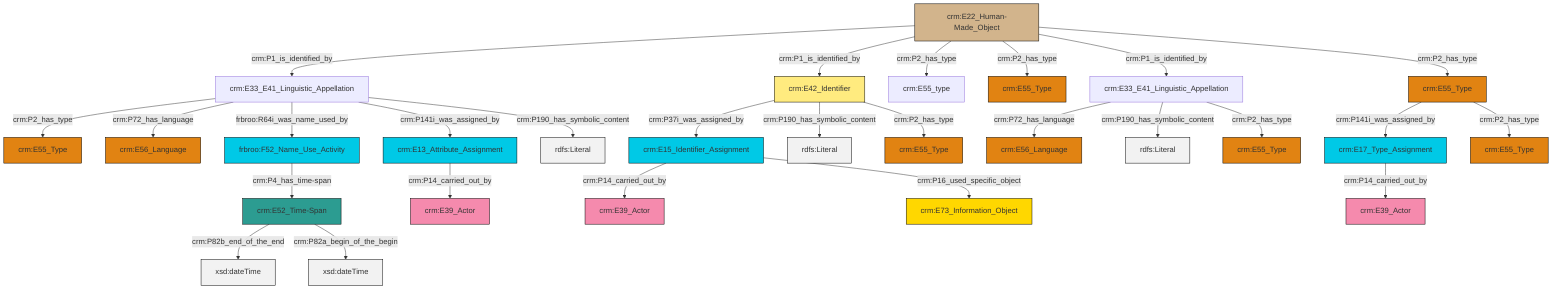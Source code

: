 graph TD
classDef Literal fill:#f2f2f2,stroke:#000000;
classDef CRM_Entity fill:#FFFFFF,stroke:#000000;
classDef Temporal_Entity fill:#00C9E6, stroke:#000000;
classDef Type fill:#E18312, stroke:#000000;
classDef Time-Span fill:#2C9C91, stroke:#000000;
classDef Appellation fill:#FFEB7F, stroke:#000000;
classDef Place fill:#008836, stroke:#000000;
classDef Persistent_Item fill:#B266B2, stroke:#000000;
classDef Conceptual_Object fill:#FFD700, stroke:#000000;
classDef Physical_Thing fill:#D2B48C, stroke:#000000;
classDef Actor fill:#f58aad, stroke:#000000;
classDef PC_Classes fill:#4ce600, stroke:#000000;
classDef Multi fill:#cccccc,stroke:#000000;

0["crm:E42_Identifier"]:::Appellation -->|crm:P37i_was_assigned_by| 1["crm:E15_Identifier_Assignment"]:::Temporal_Entity
4["crm:E52_Time-Span"]:::Time-Span -->|crm:P82b_end_of_the_end| 5[xsd:dateTime]:::Literal
0["crm:E42_Identifier"]:::Appellation -->|crm:P190_has_symbolic_content| 6[rdfs:Literal]:::Literal
7["crm:E33_E41_Linguistic_Appellation"]:::Default -->|crm:P72_has_language| 8["crm:E56_Language"]:::Type
11["crm:E13_Attribute_Assignment"]:::Temporal_Entity -->|crm:P14_carried_out_by| 9["crm:E39_Actor"]:::Actor
18["crm:E22_Human-Made_Object"]:::Physical_Thing -->|crm:P1_is_identified_by| 19["crm:E33_E41_Linguistic_Appellation"]:::Default
19["crm:E33_E41_Linguistic_Appellation"]:::Default -->|crm:P2_has_type| 12["crm:E55_Type"]:::Type
14["crm:E55_Type"]:::Type -->|crm:P141i_was_assigned_by| 24["crm:E17_Type_Assignment"]:::Temporal_Entity
18["crm:E22_Human-Made_Object"]:::Physical_Thing -->|crm:P1_is_identified_by| 0["crm:E42_Identifier"]:::Appellation
29["frbroo:F52_Name_Use_Activity"]:::Temporal_Entity -->|crm:P4_has_time-span| 4["crm:E52_Time-Span"]:::Time-Span
4["crm:E52_Time-Span"]:::Time-Span -->|crm:P82a_begin_of_the_begin| 30[xsd:dateTime]:::Literal
19["crm:E33_E41_Linguistic_Appellation"]:::Default -->|crm:P72_has_language| 21["crm:E56_Language"]:::Type
24["crm:E17_Type_Assignment"]:::Temporal_Entity -->|crm:P14_carried_out_by| 31["crm:E39_Actor"]:::Actor
1["crm:E15_Identifier_Assignment"]:::Temporal_Entity -->|crm:P14_carried_out_by| 16["crm:E39_Actor"]:::Actor
0["crm:E42_Identifier"]:::Appellation -->|crm:P2_has_type| 33["crm:E55_Type"]:::Type
1["crm:E15_Identifier_Assignment"]:::Temporal_Entity -->|crm:P16_used_specific_object| 27["crm:E73_Information_Object"]:::Conceptual_Object
18["crm:E22_Human-Made_Object"]:::Physical_Thing -->|crm:P2_has_type| 2["crm:E55_type"]:::Default
7["crm:E33_E41_Linguistic_Appellation"]:::Default -->|crm:P190_has_symbolic_content| 38[rdfs:Literal]:::Literal
7["crm:E33_E41_Linguistic_Appellation"]:::Default -->|crm:P2_has_type| 25["crm:E55_Type"]:::Type
18["crm:E22_Human-Made_Object"]:::Physical_Thing -->|crm:P2_has_type| 34["crm:E55_Type"]:::Type
18["crm:E22_Human-Made_Object"]:::Physical_Thing -->|crm:P1_is_identified_by| 7["crm:E33_E41_Linguistic_Appellation"]:::Default
18["crm:E22_Human-Made_Object"]:::Physical_Thing -->|crm:P2_has_type| 14["crm:E55_Type"]:::Type
19["crm:E33_E41_Linguistic_Appellation"]:::Default -->|frbroo:R64i_was_name_used_by| 29["frbroo:F52_Name_Use_Activity"]:::Temporal_Entity
19["crm:E33_E41_Linguistic_Appellation"]:::Default -->|crm:P141i_was_assigned_by| 11["crm:E13_Attribute_Assignment"]:::Temporal_Entity
14["crm:E55_Type"]:::Type -->|crm:P2_has_type| 41["crm:E55_Type"]:::Type
19["crm:E33_E41_Linguistic_Appellation"]:::Default -->|crm:P190_has_symbolic_content| 48[rdfs:Literal]:::Literal